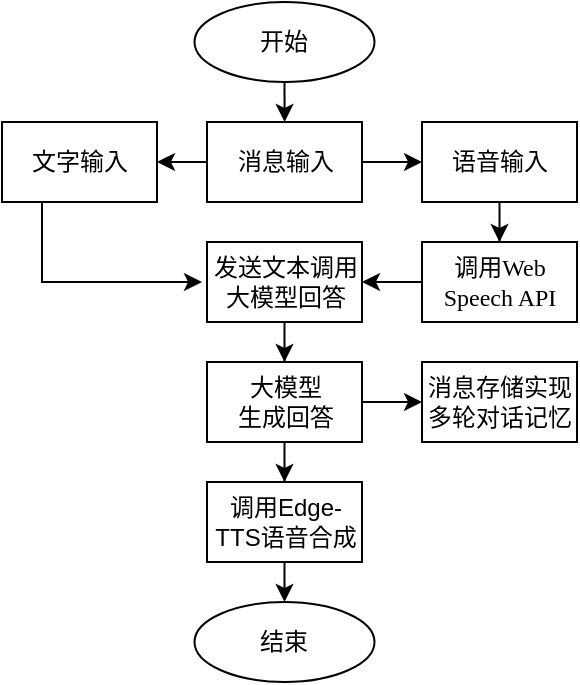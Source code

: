 <mxfile version="26.2.14">
  <diagram name="第 1 页" id="4_5dgiqvtLyL4NcNK4jk">
    <mxGraphModel dx="506" dy="554" grid="1" gridSize="10" guides="1" tooltips="1" connect="1" arrows="1" fold="1" page="0" pageScale="1" pageWidth="827" pageHeight="1169" math="0" shadow="0">
      <root>
        <mxCell id="0" />
        <mxCell id="1" parent="0" />
        <mxCell id="2TqE6U5tPp9jBAsenhNk-3" value="" style="edgeStyle=orthogonalEdgeStyle;rounded=0;orthogonalLoop=1;jettySize=auto;html=1;" edge="1" parent="1" source="2TqE6U5tPp9jBAsenhNk-1" target="2TqE6U5tPp9jBAsenhNk-2">
          <mxGeometry relative="1" as="geometry" />
        </mxCell>
        <mxCell id="2TqE6U5tPp9jBAsenhNk-1" value="开始" style="ellipse;whiteSpace=wrap;html=1;" vertex="1" parent="1">
          <mxGeometry x="236.25" y="20" width="90" height="40" as="geometry" />
        </mxCell>
        <mxCell id="2TqE6U5tPp9jBAsenhNk-9" value="" style="edgeStyle=orthogonalEdgeStyle;rounded=0;orthogonalLoop=1;jettySize=auto;html=1;" edge="1" parent="1" source="2TqE6U5tPp9jBAsenhNk-2" target="2TqE6U5tPp9jBAsenhNk-8">
          <mxGeometry relative="1" as="geometry" />
        </mxCell>
        <mxCell id="2TqE6U5tPp9jBAsenhNk-11" value="" style="edgeStyle=orthogonalEdgeStyle;rounded=0;orthogonalLoop=1;jettySize=auto;html=1;" edge="1" parent="1" source="2TqE6U5tPp9jBAsenhNk-2" target="2TqE6U5tPp9jBAsenhNk-10">
          <mxGeometry relative="1" as="geometry" />
        </mxCell>
        <mxCell id="2TqE6U5tPp9jBAsenhNk-2" value="消息输入" style="whiteSpace=wrap;html=1;" vertex="1" parent="1">
          <mxGeometry x="242.5" y="80" width="77.5" height="40" as="geometry" />
        </mxCell>
        <mxCell id="2TqE6U5tPp9jBAsenhNk-17" value="" style="edgeStyle=orthogonalEdgeStyle;rounded=0;orthogonalLoop=1;jettySize=auto;html=1;" edge="1" parent="1" source="2TqE6U5tPp9jBAsenhNk-4" target="2TqE6U5tPp9jBAsenhNk-16">
          <mxGeometry relative="1" as="geometry" />
        </mxCell>
        <mxCell id="2TqE6U5tPp9jBAsenhNk-4" value="发送文本调用大模型回答" style="whiteSpace=wrap;html=1;" vertex="1" parent="1">
          <mxGeometry x="242.5" y="140" width="77.5" height="40" as="geometry" />
        </mxCell>
        <mxCell id="2TqE6U5tPp9jBAsenhNk-12" style="edgeStyle=orthogonalEdgeStyle;rounded=0;orthogonalLoop=1;jettySize=auto;html=1;" edge="1" parent="1" source="2TqE6U5tPp9jBAsenhNk-8">
          <mxGeometry relative="1" as="geometry">
            <mxPoint x="240" y="160" as="targetPoint" />
            <Array as="points">
              <mxPoint x="160" y="160" />
            </Array>
          </mxGeometry>
        </mxCell>
        <mxCell id="2TqE6U5tPp9jBAsenhNk-8" value="文字输入" style="whiteSpace=wrap;html=1;" vertex="1" parent="1">
          <mxGeometry x="140" y="80" width="77.5" height="40" as="geometry" />
        </mxCell>
        <mxCell id="2TqE6U5tPp9jBAsenhNk-14" value="" style="edgeStyle=orthogonalEdgeStyle;rounded=0;orthogonalLoop=1;jettySize=auto;html=1;" edge="1" parent="1" source="2TqE6U5tPp9jBAsenhNk-10" target="2TqE6U5tPp9jBAsenhNk-13">
          <mxGeometry relative="1" as="geometry" />
        </mxCell>
        <mxCell id="2TqE6U5tPp9jBAsenhNk-10" value="语音输入" style="whiteSpace=wrap;html=1;" vertex="1" parent="1">
          <mxGeometry x="350" y="80" width="77.5" height="40" as="geometry" />
        </mxCell>
        <mxCell id="2TqE6U5tPp9jBAsenhNk-15" style="edgeStyle=orthogonalEdgeStyle;rounded=0;orthogonalLoop=1;jettySize=auto;html=1;entryX=1;entryY=0.5;entryDx=0;entryDy=0;" edge="1" parent="1" source="2TqE6U5tPp9jBAsenhNk-13" target="2TqE6U5tPp9jBAsenhNk-4">
          <mxGeometry relative="1" as="geometry" />
        </mxCell>
        <mxCell id="2TqE6U5tPp9jBAsenhNk-13" value="调用&lt;span style=&quot;font-family: &amp;quot;Times New Roman&amp;quot;; background-color: transparent; color: light-dark(rgb(0, 0, 0), rgb(255, 255, 255));&quot;&gt;&lt;font style=&quot;font-size: 12px;&quot;&gt;Web Speech API&lt;/font&gt;&lt;/span&gt;" style="whiteSpace=wrap;html=1;" vertex="1" parent="1">
          <mxGeometry x="350" y="140" width="77.5" height="40" as="geometry" />
        </mxCell>
        <mxCell id="2TqE6U5tPp9jBAsenhNk-19" value="" style="edgeStyle=orthogonalEdgeStyle;rounded=0;orthogonalLoop=1;jettySize=auto;html=1;" edge="1" parent="1" source="2TqE6U5tPp9jBAsenhNk-16" target="2TqE6U5tPp9jBAsenhNk-18">
          <mxGeometry relative="1" as="geometry" />
        </mxCell>
        <mxCell id="2TqE6U5tPp9jBAsenhNk-23" value="" style="edgeStyle=orthogonalEdgeStyle;rounded=0;orthogonalLoop=1;jettySize=auto;html=1;" edge="1" parent="1" source="2TqE6U5tPp9jBAsenhNk-16" target="2TqE6U5tPp9jBAsenhNk-22">
          <mxGeometry relative="1" as="geometry" />
        </mxCell>
        <mxCell id="2TqE6U5tPp9jBAsenhNk-16" value="大模型&lt;div&gt;生成回答&lt;/div&gt;" style="whiteSpace=wrap;html=1;" vertex="1" parent="1">
          <mxGeometry x="242.5" y="200" width="77.5" height="40" as="geometry" />
        </mxCell>
        <mxCell id="2TqE6U5tPp9jBAsenhNk-21" value="" style="edgeStyle=orthogonalEdgeStyle;rounded=0;orthogonalLoop=1;jettySize=auto;html=1;" edge="1" parent="1" source="2TqE6U5tPp9jBAsenhNk-18" target="2TqE6U5tPp9jBAsenhNk-20">
          <mxGeometry relative="1" as="geometry" />
        </mxCell>
        <mxCell id="2TqE6U5tPp9jBAsenhNk-18" value="调用&lt;span style=&quot;background-color: transparent; color: light-dark(rgb(0, 0, 0), rgb(255, 255, 255));&quot;&gt;Edge-TTS语音合成&lt;/span&gt;" style="whiteSpace=wrap;html=1;" vertex="1" parent="1">
          <mxGeometry x="242.5" y="260" width="77.5" height="40" as="geometry" />
        </mxCell>
        <mxCell id="2TqE6U5tPp9jBAsenhNk-20" value="结束" style="ellipse;whiteSpace=wrap;html=1;" vertex="1" parent="1">
          <mxGeometry x="236.25" y="320" width="90" height="40" as="geometry" />
        </mxCell>
        <mxCell id="2TqE6U5tPp9jBAsenhNk-22" value="消息存储实现多轮对话记忆" style="whiteSpace=wrap;html=1;" vertex="1" parent="1">
          <mxGeometry x="350" y="200" width="77.5" height="40" as="geometry" />
        </mxCell>
      </root>
    </mxGraphModel>
  </diagram>
</mxfile>
